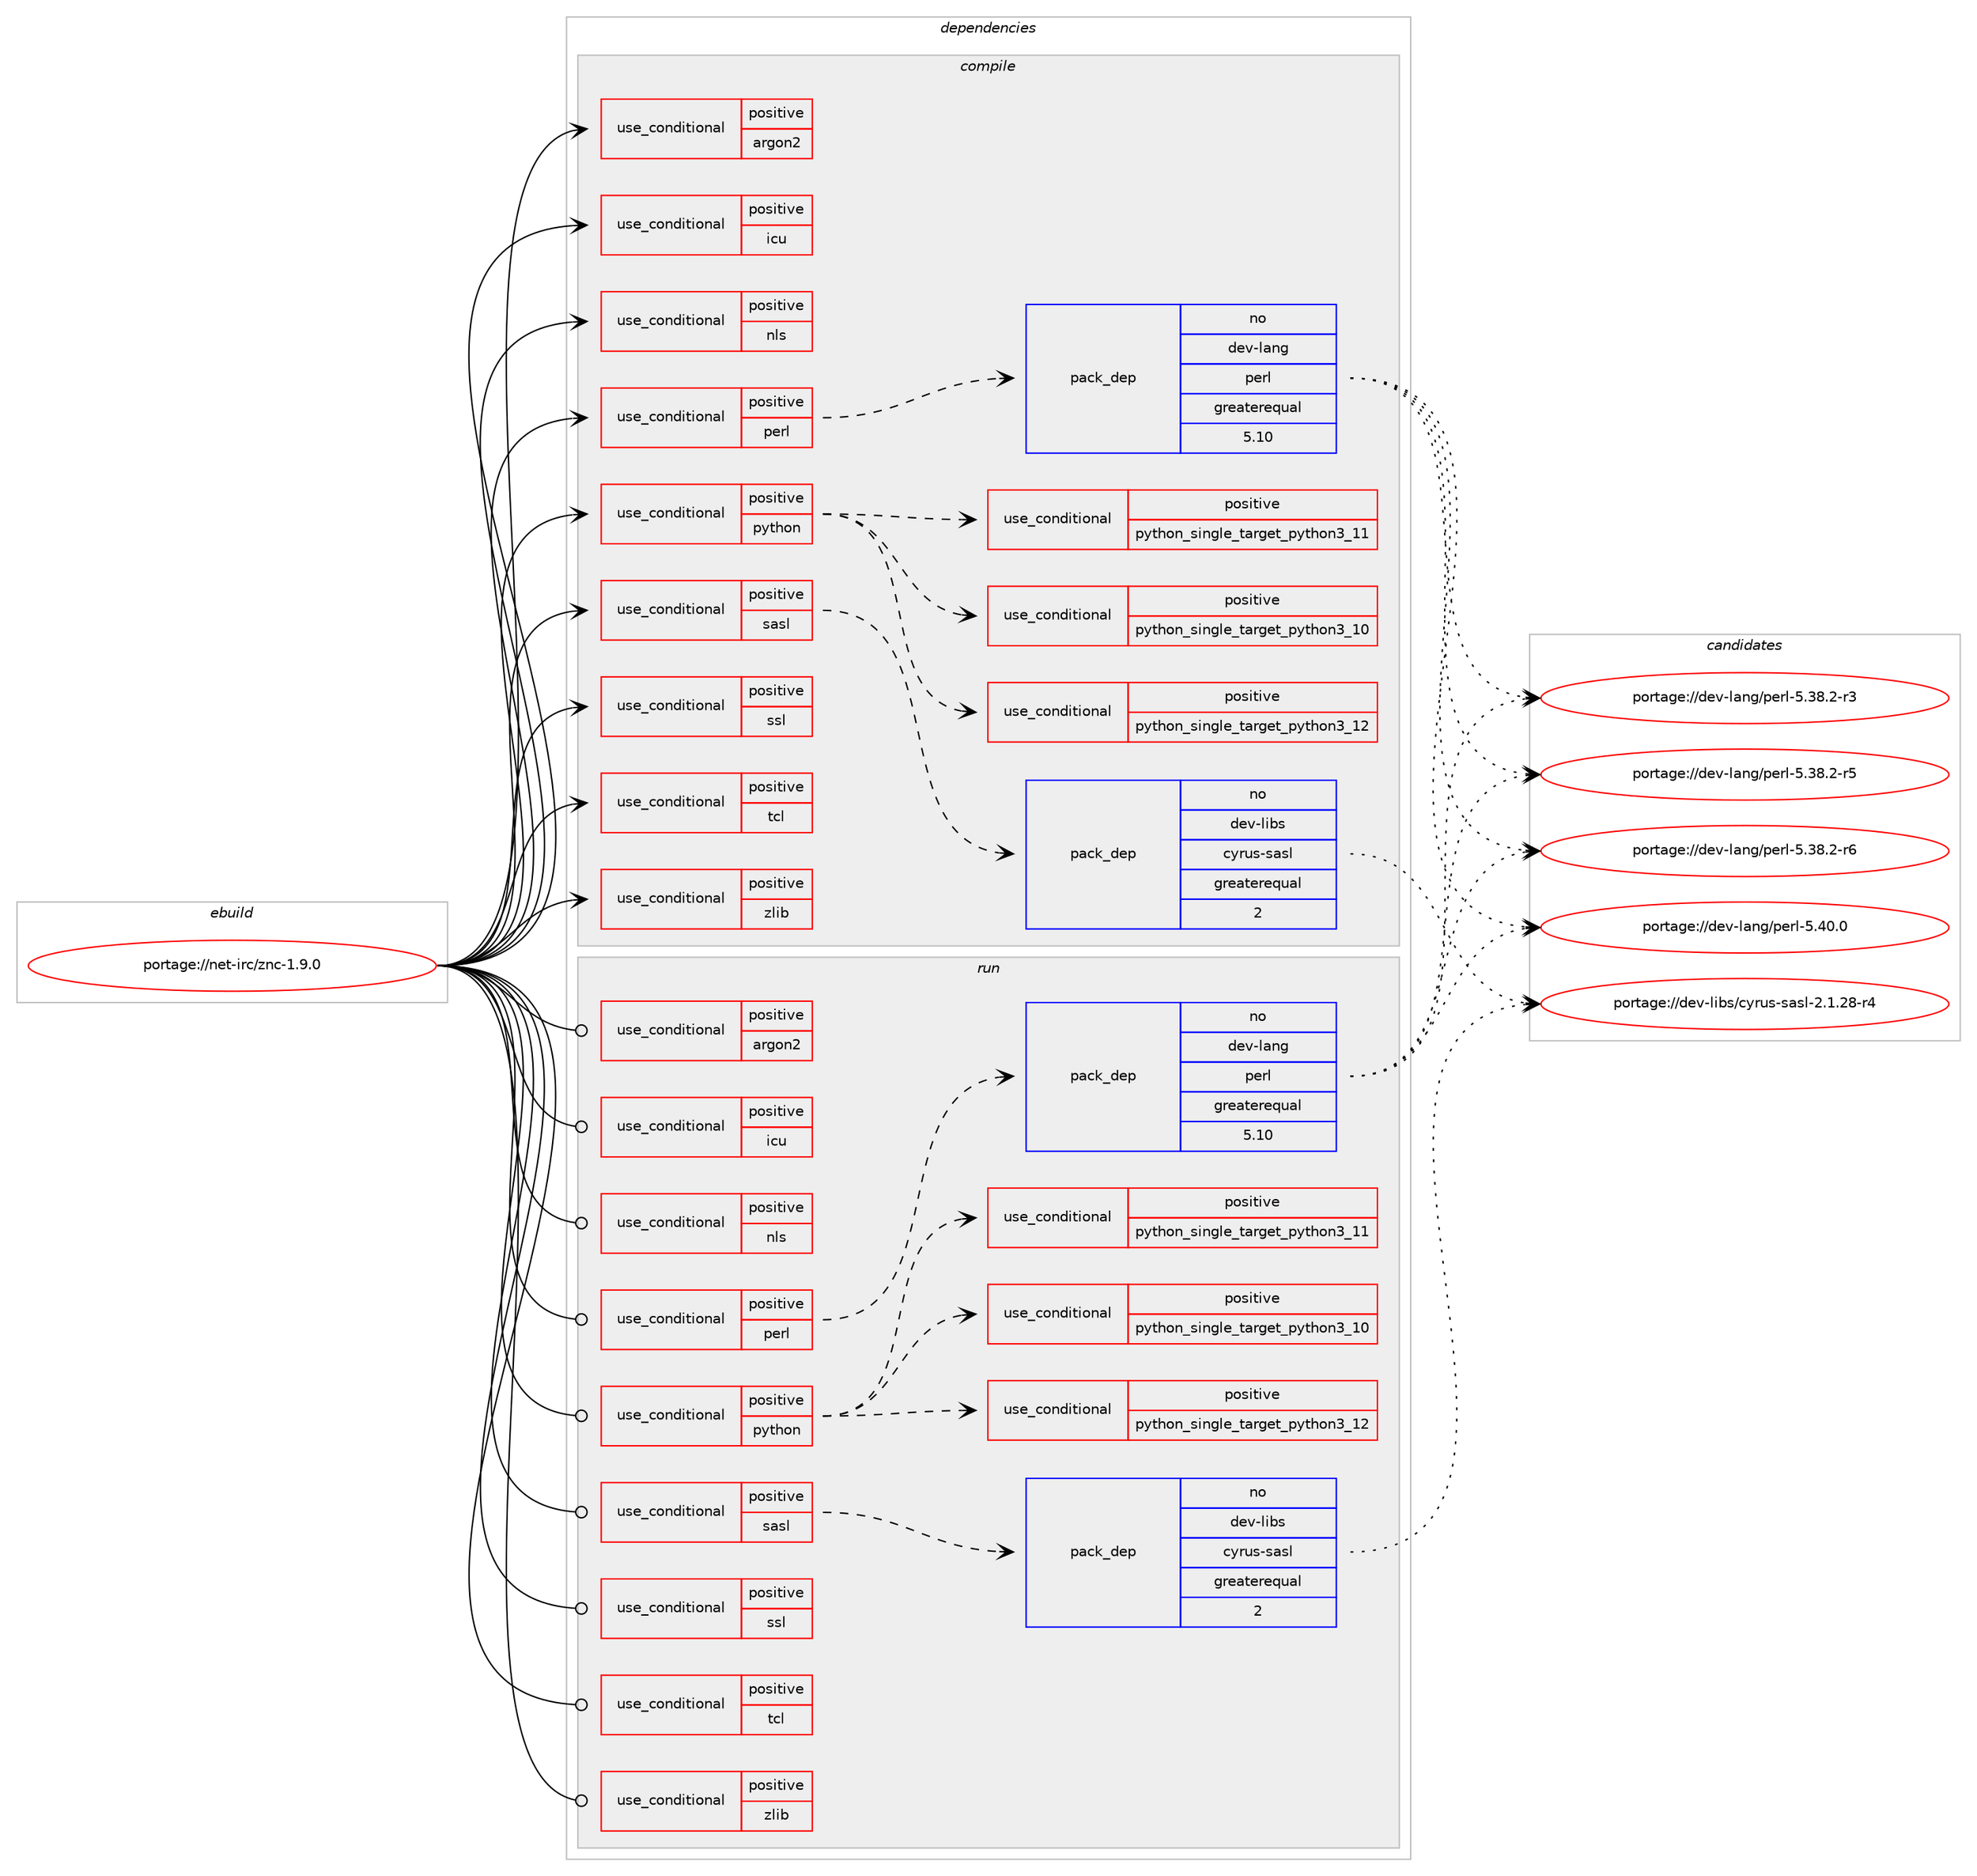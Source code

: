 digraph prolog {

# *************
# Graph options
# *************

newrank=true;
concentrate=true;
compound=true;
graph [rankdir=LR,fontname=Helvetica,fontsize=10,ranksep=1.5];#, ranksep=2.5, nodesep=0.2];
edge  [arrowhead=vee];
node  [fontname=Helvetica,fontsize=10];

# **********
# The ebuild
# **********

subgraph cluster_leftcol {
color=gray;
rank=same;
label=<<i>ebuild</i>>;
id [label="portage://net-irc/znc-1.9.0", color=red, width=4, href="../net-irc/znc-1.9.0.svg"];
}

# ****************
# The dependencies
# ****************

subgraph cluster_midcol {
color=gray;
label=<<i>dependencies</i>>;
subgraph cluster_compile {
fillcolor="#eeeeee";
style=filled;
label=<<i>compile</i>>;
subgraph cond90692 {
dependency182195 [label=<<TABLE BORDER="0" CELLBORDER="1" CELLSPACING="0" CELLPADDING="4"><TR><TD ROWSPAN="3" CELLPADDING="10">use_conditional</TD></TR><TR><TD>positive</TD></TR><TR><TD>argon2</TD></TR></TABLE>>, shape=none, color=red];
# *** BEGIN UNKNOWN DEPENDENCY TYPE (TODO) ***
# dependency182195 -> package_dependency(portage://net-irc/znc-1.9.0,install,no,app-crypt,argon2,none,[,,],any_same_slot,[])
# *** END UNKNOWN DEPENDENCY TYPE (TODO) ***

}
id:e -> dependency182195:w [weight=20,style="solid",arrowhead="vee"];
subgraph cond90693 {
dependency182196 [label=<<TABLE BORDER="0" CELLBORDER="1" CELLSPACING="0" CELLPADDING="4"><TR><TD ROWSPAN="3" CELLPADDING="10">use_conditional</TD></TR><TR><TD>positive</TD></TR><TR><TD>icu</TD></TR></TABLE>>, shape=none, color=red];
# *** BEGIN UNKNOWN DEPENDENCY TYPE (TODO) ***
# dependency182196 -> package_dependency(portage://net-irc/znc-1.9.0,install,no,dev-libs,icu,none,[,,],any_same_slot,[])
# *** END UNKNOWN DEPENDENCY TYPE (TODO) ***

}
id:e -> dependency182196:w [weight=20,style="solid",arrowhead="vee"];
subgraph cond90694 {
dependency182197 [label=<<TABLE BORDER="0" CELLBORDER="1" CELLSPACING="0" CELLPADDING="4"><TR><TD ROWSPAN="3" CELLPADDING="10">use_conditional</TD></TR><TR><TD>positive</TD></TR><TR><TD>nls</TD></TR></TABLE>>, shape=none, color=red];
# *** BEGIN UNKNOWN DEPENDENCY TYPE (TODO) ***
# dependency182197 -> package_dependency(portage://net-irc/znc-1.9.0,install,no,dev-libs,boost,none,[,,],any_same_slot,[use(enable(nls),none)])
# *** END UNKNOWN DEPENDENCY TYPE (TODO) ***

}
id:e -> dependency182197:w [weight=20,style="solid",arrowhead="vee"];
subgraph cond90695 {
dependency182198 [label=<<TABLE BORDER="0" CELLBORDER="1" CELLSPACING="0" CELLPADDING="4"><TR><TD ROWSPAN="3" CELLPADDING="10">use_conditional</TD></TR><TR><TD>positive</TD></TR><TR><TD>perl</TD></TR></TABLE>>, shape=none, color=red];
subgraph pack88914 {
dependency182199 [label=<<TABLE BORDER="0" CELLBORDER="1" CELLSPACING="0" CELLPADDING="4" WIDTH="220"><TR><TD ROWSPAN="6" CELLPADDING="30">pack_dep</TD></TR><TR><TD WIDTH="110">no</TD></TR><TR><TD>dev-lang</TD></TR><TR><TD>perl</TD></TR><TR><TD>greaterequal</TD></TR><TR><TD>5.10</TD></TR></TABLE>>, shape=none, color=blue];
}
dependency182198:e -> dependency182199:w [weight=20,style="dashed",arrowhead="vee"];
}
id:e -> dependency182198:w [weight=20,style="solid",arrowhead="vee"];
subgraph cond90696 {
dependency182200 [label=<<TABLE BORDER="0" CELLBORDER="1" CELLSPACING="0" CELLPADDING="4"><TR><TD ROWSPAN="3" CELLPADDING="10">use_conditional</TD></TR><TR><TD>positive</TD></TR><TR><TD>python</TD></TR></TABLE>>, shape=none, color=red];
subgraph cond90697 {
dependency182201 [label=<<TABLE BORDER="0" CELLBORDER="1" CELLSPACING="0" CELLPADDING="4"><TR><TD ROWSPAN="3" CELLPADDING="10">use_conditional</TD></TR><TR><TD>positive</TD></TR><TR><TD>python_single_target_python3_10</TD></TR></TABLE>>, shape=none, color=red];
# *** BEGIN UNKNOWN DEPENDENCY TYPE (TODO) ***
# dependency182201 -> package_dependency(portage://net-irc/znc-1.9.0,install,no,dev-lang,python,none,[,,],[slot(3.10)],[])
# *** END UNKNOWN DEPENDENCY TYPE (TODO) ***

}
dependency182200:e -> dependency182201:w [weight=20,style="dashed",arrowhead="vee"];
subgraph cond90698 {
dependency182202 [label=<<TABLE BORDER="0" CELLBORDER="1" CELLSPACING="0" CELLPADDING="4"><TR><TD ROWSPAN="3" CELLPADDING="10">use_conditional</TD></TR><TR><TD>positive</TD></TR><TR><TD>python_single_target_python3_11</TD></TR></TABLE>>, shape=none, color=red];
# *** BEGIN UNKNOWN DEPENDENCY TYPE (TODO) ***
# dependency182202 -> package_dependency(portage://net-irc/znc-1.9.0,install,no,dev-lang,python,none,[,,],[slot(3.11)],[])
# *** END UNKNOWN DEPENDENCY TYPE (TODO) ***

}
dependency182200:e -> dependency182202:w [weight=20,style="dashed",arrowhead="vee"];
subgraph cond90699 {
dependency182203 [label=<<TABLE BORDER="0" CELLBORDER="1" CELLSPACING="0" CELLPADDING="4"><TR><TD ROWSPAN="3" CELLPADDING="10">use_conditional</TD></TR><TR><TD>positive</TD></TR><TR><TD>python_single_target_python3_12</TD></TR></TABLE>>, shape=none, color=red];
# *** BEGIN UNKNOWN DEPENDENCY TYPE (TODO) ***
# dependency182203 -> package_dependency(portage://net-irc/znc-1.9.0,install,no,dev-lang,python,none,[,,],[slot(3.12)],[])
# *** END UNKNOWN DEPENDENCY TYPE (TODO) ***

}
dependency182200:e -> dependency182203:w [weight=20,style="dashed",arrowhead="vee"];
}
id:e -> dependency182200:w [weight=20,style="solid",arrowhead="vee"];
subgraph cond90700 {
dependency182204 [label=<<TABLE BORDER="0" CELLBORDER="1" CELLSPACING="0" CELLPADDING="4"><TR><TD ROWSPAN="3" CELLPADDING="10">use_conditional</TD></TR><TR><TD>positive</TD></TR><TR><TD>sasl</TD></TR></TABLE>>, shape=none, color=red];
subgraph pack88915 {
dependency182205 [label=<<TABLE BORDER="0" CELLBORDER="1" CELLSPACING="0" CELLPADDING="4" WIDTH="220"><TR><TD ROWSPAN="6" CELLPADDING="30">pack_dep</TD></TR><TR><TD WIDTH="110">no</TD></TR><TR><TD>dev-libs</TD></TR><TR><TD>cyrus-sasl</TD></TR><TR><TD>greaterequal</TD></TR><TR><TD>2</TD></TR></TABLE>>, shape=none, color=blue];
}
dependency182204:e -> dependency182205:w [weight=20,style="dashed",arrowhead="vee"];
}
id:e -> dependency182204:w [weight=20,style="solid",arrowhead="vee"];
subgraph cond90701 {
dependency182206 [label=<<TABLE BORDER="0" CELLBORDER="1" CELLSPACING="0" CELLPADDING="4"><TR><TD ROWSPAN="3" CELLPADDING="10">use_conditional</TD></TR><TR><TD>positive</TD></TR><TR><TD>ssl</TD></TR></TABLE>>, shape=none, color=red];
# *** BEGIN UNKNOWN DEPENDENCY TYPE (TODO) ***
# dependency182206 -> package_dependency(portage://net-irc/znc-1.9.0,install,no,dev-libs,openssl,none,[,,],[slot(0),equal],[])
# *** END UNKNOWN DEPENDENCY TYPE (TODO) ***

}
id:e -> dependency182206:w [weight=20,style="solid",arrowhead="vee"];
subgraph cond90702 {
dependency182207 [label=<<TABLE BORDER="0" CELLBORDER="1" CELLSPACING="0" CELLPADDING="4"><TR><TD ROWSPAN="3" CELLPADDING="10">use_conditional</TD></TR><TR><TD>positive</TD></TR><TR><TD>tcl</TD></TR></TABLE>>, shape=none, color=red];
# *** BEGIN UNKNOWN DEPENDENCY TYPE (TODO) ***
# dependency182207 -> package_dependency(portage://net-irc/znc-1.9.0,install,no,dev-lang,tcl,none,[,,],[slot(0),equal],[])
# *** END UNKNOWN DEPENDENCY TYPE (TODO) ***

}
id:e -> dependency182207:w [weight=20,style="solid",arrowhead="vee"];
subgraph cond90703 {
dependency182208 [label=<<TABLE BORDER="0" CELLBORDER="1" CELLSPACING="0" CELLPADDING="4"><TR><TD ROWSPAN="3" CELLPADDING="10">use_conditional</TD></TR><TR><TD>positive</TD></TR><TR><TD>zlib</TD></TR></TABLE>>, shape=none, color=red];
# *** BEGIN UNKNOWN DEPENDENCY TYPE (TODO) ***
# dependency182208 -> package_dependency(portage://net-irc/znc-1.9.0,install,no,sys-libs,zlib,none,[,,],[slot(0),equal],[])
# *** END UNKNOWN DEPENDENCY TYPE (TODO) ***

}
id:e -> dependency182208:w [weight=20,style="solid",arrowhead="vee"];
# *** BEGIN UNKNOWN DEPENDENCY TYPE (TODO) ***
# id -> package_dependency(portage://net-irc/znc-1.9.0,install,no,dev-cpp,cctz,none,[,,],any_same_slot,[])
# *** END UNKNOWN DEPENDENCY TYPE (TODO) ***

}
subgraph cluster_compileandrun {
fillcolor="#eeeeee";
style=filled;
label=<<i>compile and run</i>>;
}
subgraph cluster_run {
fillcolor="#eeeeee";
style=filled;
label=<<i>run</i>>;
subgraph cond90704 {
dependency182209 [label=<<TABLE BORDER="0" CELLBORDER="1" CELLSPACING="0" CELLPADDING="4"><TR><TD ROWSPAN="3" CELLPADDING="10">use_conditional</TD></TR><TR><TD>positive</TD></TR><TR><TD>argon2</TD></TR></TABLE>>, shape=none, color=red];
# *** BEGIN UNKNOWN DEPENDENCY TYPE (TODO) ***
# dependency182209 -> package_dependency(portage://net-irc/znc-1.9.0,run,no,app-crypt,argon2,none,[,,],any_same_slot,[])
# *** END UNKNOWN DEPENDENCY TYPE (TODO) ***

}
id:e -> dependency182209:w [weight=20,style="solid",arrowhead="odot"];
subgraph cond90705 {
dependency182210 [label=<<TABLE BORDER="0" CELLBORDER="1" CELLSPACING="0" CELLPADDING="4"><TR><TD ROWSPAN="3" CELLPADDING="10">use_conditional</TD></TR><TR><TD>positive</TD></TR><TR><TD>icu</TD></TR></TABLE>>, shape=none, color=red];
# *** BEGIN UNKNOWN DEPENDENCY TYPE (TODO) ***
# dependency182210 -> package_dependency(portage://net-irc/znc-1.9.0,run,no,dev-libs,icu,none,[,,],any_same_slot,[])
# *** END UNKNOWN DEPENDENCY TYPE (TODO) ***

}
id:e -> dependency182210:w [weight=20,style="solid",arrowhead="odot"];
subgraph cond90706 {
dependency182211 [label=<<TABLE BORDER="0" CELLBORDER="1" CELLSPACING="0" CELLPADDING="4"><TR><TD ROWSPAN="3" CELLPADDING="10">use_conditional</TD></TR><TR><TD>positive</TD></TR><TR><TD>nls</TD></TR></TABLE>>, shape=none, color=red];
# *** BEGIN UNKNOWN DEPENDENCY TYPE (TODO) ***
# dependency182211 -> package_dependency(portage://net-irc/znc-1.9.0,run,no,dev-libs,boost,none,[,,],any_same_slot,[use(enable(nls),none)])
# *** END UNKNOWN DEPENDENCY TYPE (TODO) ***

}
id:e -> dependency182211:w [weight=20,style="solid",arrowhead="odot"];
subgraph cond90707 {
dependency182212 [label=<<TABLE BORDER="0" CELLBORDER="1" CELLSPACING="0" CELLPADDING="4"><TR><TD ROWSPAN="3" CELLPADDING="10">use_conditional</TD></TR><TR><TD>positive</TD></TR><TR><TD>perl</TD></TR></TABLE>>, shape=none, color=red];
subgraph pack88916 {
dependency182213 [label=<<TABLE BORDER="0" CELLBORDER="1" CELLSPACING="0" CELLPADDING="4" WIDTH="220"><TR><TD ROWSPAN="6" CELLPADDING="30">pack_dep</TD></TR><TR><TD WIDTH="110">no</TD></TR><TR><TD>dev-lang</TD></TR><TR><TD>perl</TD></TR><TR><TD>greaterequal</TD></TR><TR><TD>5.10</TD></TR></TABLE>>, shape=none, color=blue];
}
dependency182212:e -> dependency182213:w [weight=20,style="dashed",arrowhead="vee"];
}
id:e -> dependency182212:w [weight=20,style="solid",arrowhead="odot"];
subgraph cond90708 {
dependency182214 [label=<<TABLE BORDER="0" CELLBORDER="1" CELLSPACING="0" CELLPADDING="4"><TR><TD ROWSPAN="3" CELLPADDING="10">use_conditional</TD></TR><TR><TD>positive</TD></TR><TR><TD>python</TD></TR></TABLE>>, shape=none, color=red];
subgraph cond90709 {
dependency182215 [label=<<TABLE BORDER="0" CELLBORDER="1" CELLSPACING="0" CELLPADDING="4"><TR><TD ROWSPAN="3" CELLPADDING="10">use_conditional</TD></TR><TR><TD>positive</TD></TR><TR><TD>python_single_target_python3_10</TD></TR></TABLE>>, shape=none, color=red];
# *** BEGIN UNKNOWN DEPENDENCY TYPE (TODO) ***
# dependency182215 -> package_dependency(portage://net-irc/znc-1.9.0,run,no,dev-lang,python,none,[,,],[slot(3.10)],[])
# *** END UNKNOWN DEPENDENCY TYPE (TODO) ***

}
dependency182214:e -> dependency182215:w [weight=20,style="dashed",arrowhead="vee"];
subgraph cond90710 {
dependency182216 [label=<<TABLE BORDER="0" CELLBORDER="1" CELLSPACING="0" CELLPADDING="4"><TR><TD ROWSPAN="3" CELLPADDING="10">use_conditional</TD></TR><TR><TD>positive</TD></TR><TR><TD>python_single_target_python3_11</TD></TR></TABLE>>, shape=none, color=red];
# *** BEGIN UNKNOWN DEPENDENCY TYPE (TODO) ***
# dependency182216 -> package_dependency(portage://net-irc/znc-1.9.0,run,no,dev-lang,python,none,[,,],[slot(3.11)],[])
# *** END UNKNOWN DEPENDENCY TYPE (TODO) ***

}
dependency182214:e -> dependency182216:w [weight=20,style="dashed",arrowhead="vee"];
subgraph cond90711 {
dependency182217 [label=<<TABLE BORDER="0" CELLBORDER="1" CELLSPACING="0" CELLPADDING="4"><TR><TD ROWSPAN="3" CELLPADDING="10">use_conditional</TD></TR><TR><TD>positive</TD></TR><TR><TD>python_single_target_python3_12</TD></TR></TABLE>>, shape=none, color=red];
# *** BEGIN UNKNOWN DEPENDENCY TYPE (TODO) ***
# dependency182217 -> package_dependency(portage://net-irc/znc-1.9.0,run,no,dev-lang,python,none,[,,],[slot(3.12)],[])
# *** END UNKNOWN DEPENDENCY TYPE (TODO) ***

}
dependency182214:e -> dependency182217:w [weight=20,style="dashed",arrowhead="vee"];
}
id:e -> dependency182214:w [weight=20,style="solid",arrowhead="odot"];
subgraph cond90712 {
dependency182218 [label=<<TABLE BORDER="0" CELLBORDER="1" CELLSPACING="0" CELLPADDING="4"><TR><TD ROWSPAN="3" CELLPADDING="10">use_conditional</TD></TR><TR><TD>positive</TD></TR><TR><TD>sasl</TD></TR></TABLE>>, shape=none, color=red];
subgraph pack88917 {
dependency182219 [label=<<TABLE BORDER="0" CELLBORDER="1" CELLSPACING="0" CELLPADDING="4" WIDTH="220"><TR><TD ROWSPAN="6" CELLPADDING="30">pack_dep</TD></TR><TR><TD WIDTH="110">no</TD></TR><TR><TD>dev-libs</TD></TR><TR><TD>cyrus-sasl</TD></TR><TR><TD>greaterequal</TD></TR><TR><TD>2</TD></TR></TABLE>>, shape=none, color=blue];
}
dependency182218:e -> dependency182219:w [weight=20,style="dashed",arrowhead="vee"];
}
id:e -> dependency182218:w [weight=20,style="solid",arrowhead="odot"];
subgraph cond90713 {
dependency182220 [label=<<TABLE BORDER="0" CELLBORDER="1" CELLSPACING="0" CELLPADDING="4"><TR><TD ROWSPAN="3" CELLPADDING="10">use_conditional</TD></TR><TR><TD>positive</TD></TR><TR><TD>ssl</TD></TR></TABLE>>, shape=none, color=red];
# *** BEGIN UNKNOWN DEPENDENCY TYPE (TODO) ***
# dependency182220 -> package_dependency(portage://net-irc/znc-1.9.0,run,no,dev-libs,openssl,none,[,,],[slot(0),equal],[])
# *** END UNKNOWN DEPENDENCY TYPE (TODO) ***

}
id:e -> dependency182220:w [weight=20,style="solid",arrowhead="odot"];
subgraph cond90714 {
dependency182221 [label=<<TABLE BORDER="0" CELLBORDER="1" CELLSPACING="0" CELLPADDING="4"><TR><TD ROWSPAN="3" CELLPADDING="10">use_conditional</TD></TR><TR><TD>positive</TD></TR><TR><TD>tcl</TD></TR></TABLE>>, shape=none, color=red];
# *** BEGIN UNKNOWN DEPENDENCY TYPE (TODO) ***
# dependency182221 -> package_dependency(portage://net-irc/znc-1.9.0,run,no,dev-lang,tcl,none,[,,],[slot(0),equal],[])
# *** END UNKNOWN DEPENDENCY TYPE (TODO) ***

}
id:e -> dependency182221:w [weight=20,style="solid",arrowhead="odot"];
subgraph cond90715 {
dependency182222 [label=<<TABLE BORDER="0" CELLBORDER="1" CELLSPACING="0" CELLPADDING="4"><TR><TD ROWSPAN="3" CELLPADDING="10">use_conditional</TD></TR><TR><TD>positive</TD></TR><TR><TD>zlib</TD></TR></TABLE>>, shape=none, color=red];
# *** BEGIN UNKNOWN DEPENDENCY TYPE (TODO) ***
# dependency182222 -> package_dependency(portage://net-irc/znc-1.9.0,run,no,sys-libs,zlib,none,[,,],[slot(0),equal],[])
# *** END UNKNOWN DEPENDENCY TYPE (TODO) ***

}
id:e -> dependency182222:w [weight=20,style="solid",arrowhead="odot"];
# *** BEGIN UNKNOWN DEPENDENCY TYPE (TODO) ***
# id -> package_dependency(portage://net-irc/znc-1.9.0,run,no,acct-group,znc,none,[,,],[],[])
# *** END UNKNOWN DEPENDENCY TYPE (TODO) ***

# *** BEGIN UNKNOWN DEPENDENCY TYPE (TODO) ***
# id -> package_dependency(portage://net-irc/znc-1.9.0,run,no,acct-user,znc,none,[,,],[],[])
# *** END UNKNOWN DEPENDENCY TYPE (TODO) ***

# *** BEGIN UNKNOWN DEPENDENCY TYPE (TODO) ***
# id -> package_dependency(portage://net-irc/znc-1.9.0,run,no,dev-cpp,cctz,none,[,,],any_same_slot,[])
# *** END UNKNOWN DEPENDENCY TYPE (TODO) ***

}
}

# **************
# The candidates
# **************

subgraph cluster_choices {
rank=same;
color=gray;
label=<<i>candidates</i>>;

subgraph choice88914 {
color=black;
nodesep=1;
choice100101118451089711010347112101114108455346515646504511451 [label="portage://dev-lang/perl-5.38.2-r3", color=red, width=4,href="../dev-lang/perl-5.38.2-r3.svg"];
choice100101118451089711010347112101114108455346515646504511453 [label="portage://dev-lang/perl-5.38.2-r5", color=red, width=4,href="../dev-lang/perl-5.38.2-r5.svg"];
choice100101118451089711010347112101114108455346515646504511454 [label="portage://dev-lang/perl-5.38.2-r6", color=red, width=4,href="../dev-lang/perl-5.38.2-r6.svg"];
choice10010111845108971101034711210111410845534652484648 [label="portage://dev-lang/perl-5.40.0", color=red, width=4,href="../dev-lang/perl-5.40.0.svg"];
dependency182199:e -> choice100101118451089711010347112101114108455346515646504511451:w [style=dotted,weight="100"];
dependency182199:e -> choice100101118451089711010347112101114108455346515646504511453:w [style=dotted,weight="100"];
dependency182199:e -> choice100101118451089711010347112101114108455346515646504511454:w [style=dotted,weight="100"];
dependency182199:e -> choice10010111845108971101034711210111410845534652484648:w [style=dotted,weight="100"];
}
subgraph choice88915 {
color=black;
nodesep=1;
choice100101118451081059811547991211141171154511597115108455046494650564511452 [label="portage://dev-libs/cyrus-sasl-2.1.28-r4", color=red, width=4,href="../dev-libs/cyrus-sasl-2.1.28-r4.svg"];
dependency182205:e -> choice100101118451081059811547991211141171154511597115108455046494650564511452:w [style=dotted,weight="100"];
}
subgraph choice88916 {
color=black;
nodesep=1;
choice100101118451089711010347112101114108455346515646504511451 [label="portage://dev-lang/perl-5.38.2-r3", color=red, width=4,href="../dev-lang/perl-5.38.2-r3.svg"];
choice100101118451089711010347112101114108455346515646504511453 [label="portage://dev-lang/perl-5.38.2-r5", color=red, width=4,href="../dev-lang/perl-5.38.2-r5.svg"];
choice100101118451089711010347112101114108455346515646504511454 [label="portage://dev-lang/perl-5.38.2-r6", color=red, width=4,href="../dev-lang/perl-5.38.2-r6.svg"];
choice10010111845108971101034711210111410845534652484648 [label="portage://dev-lang/perl-5.40.0", color=red, width=4,href="../dev-lang/perl-5.40.0.svg"];
dependency182213:e -> choice100101118451089711010347112101114108455346515646504511451:w [style=dotted,weight="100"];
dependency182213:e -> choice100101118451089711010347112101114108455346515646504511453:w [style=dotted,weight="100"];
dependency182213:e -> choice100101118451089711010347112101114108455346515646504511454:w [style=dotted,weight="100"];
dependency182213:e -> choice10010111845108971101034711210111410845534652484648:w [style=dotted,weight="100"];
}
subgraph choice88917 {
color=black;
nodesep=1;
choice100101118451081059811547991211141171154511597115108455046494650564511452 [label="portage://dev-libs/cyrus-sasl-2.1.28-r4", color=red, width=4,href="../dev-libs/cyrus-sasl-2.1.28-r4.svg"];
dependency182219:e -> choice100101118451081059811547991211141171154511597115108455046494650564511452:w [style=dotted,weight="100"];
}
}

}
